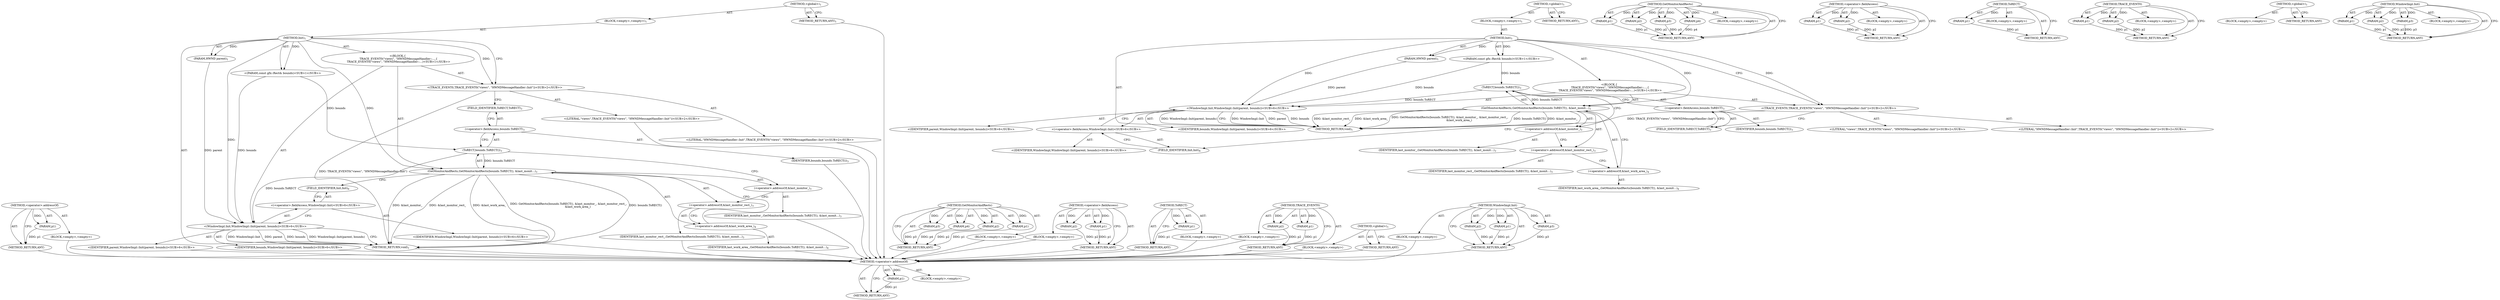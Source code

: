digraph "WindowImpl.Init" {
vulnerable_76 [label=<(METHOD,&lt;operator&gt;.addressOf)>];
vulnerable_77 [label=<(PARAM,p1)>];
vulnerable_78 [label=<(BLOCK,&lt;empty&gt;,&lt;empty&gt;)>];
vulnerable_79 [label=<(METHOD_RETURN,ANY)>];
vulnerable_6 [label=<(METHOD,&lt;global&gt;)<SUB>1</SUB>>];
vulnerable_7 [label=<(BLOCK,&lt;empty&gt;,&lt;empty&gt;)<SUB>1</SUB>>];
vulnerable_8 [label=<(METHOD,Init)<SUB>1</SUB>>];
vulnerable_9 [label=<(PARAM,HWND parent)<SUB>1</SUB>>];
vulnerable_10 [label="<(PARAM,const gfx::Rect&amp; bounds)<SUB>1</SUB>>"];
vulnerable_11 [label="<(BLOCK,{
  TRACE_EVENT0(&quot;views&quot;, &quot;HWNDMessageHandler::...,{
  TRACE_EVENT0(&quot;views&quot;, &quot;HWNDMessageHandler::...)<SUB>1</SUB>>"];
vulnerable_12 [label="<(TRACE_EVENT0,TRACE_EVENT0(&quot;views&quot;, &quot;HWNDMessageHandler::Init&quot;))<SUB>2</SUB>>"];
vulnerable_13 [label="<(LITERAL,&quot;views&quot;,TRACE_EVENT0(&quot;views&quot;, &quot;HWNDMessageHandler::Init&quot;))<SUB>2</SUB>>"];
vulnerable_14 [label="<(LITERAL,&quot;HWNDMessageHandler::Init&quot;,TRACE_EVENT0(&quot;views&quot;, &quot;HWNDMessageHandler::Init&quot;))<SUB>2</SUB>>"];
vulnerable_15 [label=<(GetMonitorAndRects,GetMonitorAndRects(bounds.ToRECT(), &amp;last_monit...)<SUB>3</SUB>>];
vulnerable_16 [label=<(ToRECT,bounds.ToRECT())<SUB>3</SUB>>];
vulnerable_17 [label=<(&lt;operator&gt;.fieldAccess,bounds.ToRECT)<SUB>3</SUB>>];
vulnerable_18 [label=<(IDENTIFIER,bounds,bounds.ToRECT())<SUB>3</SUB>>];
vulnerable_19 [label=<(FIELD_IDENTIFIER,ToRECT,ToRECT)<SUB>3</SUB>>];
vulnerable_20 [label=<(&lt;operator&gt;.addressOf,&amp;last_monitor_)<SUB>3</SUB>>];
vulnerable_21 [label=<(IDENTIFIER,last_monitor_,GetMonitorAndRects(bounds.ToRECT(), &amp;last_monit...)<SUB>3</SUB>>];
vulnerable_22 [label=<(&lt;operator&gt;.addressOf,&amp;last_monitor_rect_)<SUB>3</SUB>>];
vulnerable_23 [label=<(IDENTIFIER,last_monitor_rect_,GetMonitorAndRects(bounds.ToRECT(), &amp;last_monit...)<SUB>3</SUB>>];
vulnerable_24 [label=<(&lt;operator&gt;.addressOf,&amp;last_work_area_)<SUB>4</SUB>>];
vulnerable_25 [label=<(IDENTIFIER,last_work_area_,GetMonitorAndRects(bounds.ToRECT(), &amp;last_monit...)<SUB>4</SUB>>];
vulnerable_26 [label="<(WindowImpl.Init,WindowImpl::Init(parent, bounds))<SUB>6</SUB>>"];
vulnerable_27 [label="<(&lt;operator&gt;.fieldAccess,WindowImpl::Init)<SUB>6</SUB>>"];
vulnerable_28 [label="<(IDENTIFIER,WindowImpl,WindowImpl::Init(parent, bounds))<SUB>6</SUB>>"];
vulnerable_29 [label=<(FIELD_IDENTIFIER,Init,Init)<SUB>6</SUB>>];
vulnerable_30 [label="<(IDENTIFIER,parent,WindowImpl::Init(parent, bounds))<SUB>6</SUB>>"];
vulnerable_31 [label="<(IDENTIFIER,bounds,WindowImpl::Init(parent, bounds))<SUB>6</SUB>>"];
vulnerable_32 [label=<(METHOD_RETURN,void)<SUB>1</SUB>>];
vulnerable_34 [label=<(METHOD_RETURN,ANY)<SUB>1</SUB>>];
vulnerable_60 [label=<(METHOD,GetMonitorAndRects)>];
vulnerable_61 [label=<(PARAM,p1)>];
vulnerable_62 [label=<(PARAM,p2)>];
vulnerable_63 [label=<(PARAM,p3)>];
vulnerable_64 [label=<(PARAM,p4)>];
vulnerable_65 [label=<(BLOCK,&lt;empty&gt;,&lt;empty&gt;)>];
vulnerable_66 [label=<(METHOD_RETURN,ANY)>];
vulnerable_71 [label=<(METHOD,&lt;operator&gt;.fieldAccess)>];
vulnerable_72 [label=<(PARAM,p1)>];
vulnerable_73 [label=<(PARAM,p2)>];
vulnerable_74 [label=<(BLOCK,&lt;empty&gt;,&lt;empty&gt;)>];
vulnerable_75 [label=<(METHOD_RETURN,ANY)>];
vulnerable_67 [label=<(METHOD,ToRECT)>];
vulnerable_68 [label=<(PARAM,p1)>];
vulnerable_69 [label=<(BLOCK,&lt;empty&gt;,&lt;empty&gt;)>];
vulnerable_70 [label=<(METHOD_RETURN,ANY)>];
vulnerable_55 [label=<(METHOD,TRACE_EVENT0)>];
vulnerable_56 [label=<(PARAM,p1)>];
vulnerable_57 [label=<(PARAM,p2)>];
vulnerable_58 [label=<(BLOCK,&lt;empty&gt;,&lt;empty&gt;)>];
vulnerable_59 [label=<(METHOD_RETURN,ANY)>];
vulnerable_49 [label=<(METHOD,&lt;global&gt;)<SUB>1</SUB>>];
vulnerable_50 [label=<(BLOCK,&lt;empty&gt;,&lt;empty&gt;)>];
vulnerable_51 [label=<(METHOD_RETURN,ANY)>];
vulnerable_80 [label=<(METHOD,WindowImpl.Init)>];
vulnerable_81 [label=<(PARAM,p1)>];
vulnerable_82 [label=<(PARAM,p2)>];
vulnerable_83 [label=<(PARAM,p3)>];
vulnerable_84 [label=<(BLOCK,&lt;empty&gt;,&lt;empty&gt;)>];
vulnerable_85 [label=<(METHOD_RETURN,ANY)>];
fixed_76 [label=<(METHOD,&lt;operator&gt;.addressOf)>];
fixed_77 [label=<(PARAM,p1)>];
fixed_78 [label=<(BLOCK,&lt;empty&gt;,&lt;empty&gt;)>];
fixed_79 [label=<(METHOD_RETURN,ANY)>];
fixed_6 [label=<(METHOD,&lt;global&gt;)<SUB>1</SUB>>];
fixed_7 [label=<(BLOCK,&lt;empty&gt;,&lt;empty&gt;)<SUB>1</SUB>>];
fixed_8 [label=<(METHOD,Init)<SUB>1</SUB>>];
fixed_9 [label=<(PARAM,HWND parent)<SUB>1</SUB>>];
fixed_10 [label="<(PARAM,const gfx::Rect&amp; bounds)<SUB>1</SUB>>"];
fixed_11 [label="<(BLOCK,{
  TRACE_EVENT0(&quot;views&quot;, &quot;HWNDMessageHandler::...,{
  TRACE_EVENT0(&quot;views&quot;, &quot;HWNDMessageHandler::...)<SUB>1</SUB>>"];
fixed_12 [label="<(TRACE_EVENT0,TRACE_EVENT0(&quot;views&quot;, &quot;HWNDMessageHandler::Init&quot;))<SUB>2</SUB>>"];
fixed_13 [label="<(LITERAL,&quot;views&quot;,TRACE_EVENT0(&quot;views&quot;, &quot;HWNDMessageHandler::Init&quot;))<SUB>2</SUB>>"];
fixed_14 [label="<(LITERAL,&quot;HWNDMessageHandler::Init&quot;,TRACE_EVENT0(&quot;views&quot;, &quot;HWNDMessageHandler::Init&quot;))<SUB>2</SUB>>"];
fixed_15 [label=<(GetMonitorAndRects,GetMonitorAndRects(bounds.ToRECT(), &amp;last_monit...)<SUB>3</SUB>>];
fixed_16 [label=<(ToRECT,bounds.ToRECT())<SUB>3</SUB>>];
fixed_17 [label=<(&lt;operator&gt;.fieldAccess,bounds.ToRECT)<SUB>3</SUB>>];
fixed_18 [label=<(IDENTIFIER,bounds,bounds.ToRECT())<SUB>3</SUB>>];
fixed_19 [label=<(FIELD_IDENTIFIER,ToRECT,ToRECT)<SUB>3</SUB>>];
fixed_20 [label=<(&lt;operator&gt;.addressOf,&amp;last_monitor_)<SUB>3</SUB>>];
fixed_21 [label=<(IDENTIFIER,last_monitor_,GetMonitorAndRects(bounds.ToRECT(), &amp;last_monit...)<SUB>3</SUB>>];
fixed_22 [label=<(&lt;operator&gt;.addressOf,&amp;last_monitor_rect_)<SUB>3</SUB>>];
fixed_23 [label=<(IDENTIFIER,last_monitor_rect_,GetMonitorAndRects(bounds.ToRECT(), &amp;last_monit...)<SUB>3</SUB>>];
fixed_24 [label=<(&lt;operator&gt;.addressOf,&amp;last_work_area_)<SUB>4</SUB>>];
fixed_25 [label=<(IDENTIFIER,last_work_area_,GetMonitorAndRects(bounds.ToRECT(), &amp;last_monit...)<SUB>4</SUB>>];
fixed_26 [label="<(WindowImpl.Init,WindowImpl::Init(parent, bounds))<SUB>6</SUB>>"];
fixed_27 [label="<(&lt;operator&gt;.fieldAccess,WindowImpl::Init)<SUB>6</SUB>>"];
fixed_28 [label="<(IDENTIFIER,WindowImpl,WindowImpl::Init(parent, bounds))<SUB>6</SUB>>"];
fixed_29 [label=<(FIELD_IDENTIFIER,Init,Init)<SUB>6</SUB>>];
fixed_30 [label="<(IDENTIFIER,parent,WindowImpl::Init(parent, bounds))<SUB>6</SUB>>"];
fixed_31 [label="<(IDENTIFIER,bounds,WindowImpl::Init(parent, bounds))<SUB>6</SUB>>"];
fixed_32 [label=<(METHOD_RETURN,void)<SUB>1</SUB>>];
fixed_34 [label=<(METHOD_RETURN,ANY)<SUB>1</SUB>>];
fixed_60 [label=<(METHOD,GetMonitorAndRects)>];
fixed_61 [label=<(PARAM,p1)>];
fixed_62 [label=<(PARAM,p2)>];
fixed_63 [label=<(PARAM,p3)>];
fixed_64 [label=<(PARAM,p4)>];
fixed_65 [label=<(BLOCK,&lt;empty&gt;,&lt;empty&gt;)>];
fixed_66 [label=<(METHOD_RETURN,ANY)>];
fixed_71 [label=<(METHOD,&lt;operator&gt;.fieldAccess)>];
fixed_72 [label=<(PARAM,p1)>];
fixed_73 [label=<(PARAM,p2)>];
fixed_74 [label=<(BLOCK,&lt;empty&gt;,&lt;empty&gt;)>];
fixed_75 [label=<(METHOD_RETURN,ANY)>];
fixed_67 [label=<(METHOD,ToRECT)>];
fixed_68 [label=<(PARAM,p1)>];
fixed_69 [label=<(BLOCK,&lt;empty&gt;,&lt;empty&gt;)>];
fixed_70 [label=<(METHOD_RETURN,ANY)>];
fixed_55 [label=<(METHOD,TRACE_EVENT0)>];
fixed_56 [label=<(PARAM,p1)>];
fixed_57 [label=<(PARAM,p2)>];
fixed_58 [label=<(BLOCK,&lt;empty&gt;,&lt;empty&gt;)>];
fixed_59 [label=<(METHOD_RETURN,ANY)>];
fixed_49 [label=<(METHOD,&lt;global&gt;)<SUB>1</SUB>>];
fixed_50 [label=<(BLOCK,&lt;empty&gt;,&lt;empty&gt;)>];
fixed_51 [label=<(METHOD_RETURN,ANY)>];
fixed_80 [label=<(METHOD,WindowImpl.Init)>];
fixed_81 [label=<(PARAM,p1)>];
fixed_82 [label=<(PARAM,p2)>];
fixed_83 [label=<(PARAM,p3)>];
fixed_84 [label=<(BLOCK,&lt;empty&gt;,&lt;empty&gt;)>];
fixed_85 [label=<(METHOD_RETURN,ANY)>];
vulnerable_76 -> vulnerable_77  [key=0, label="AST: "];
vulnerable_76 -> vulnerable_77  [key=1, label="DDG: "];
vulnerable_76 -> vulnerable_78  [key=0, label="AST: "];
vulnerable_76 -> vulnerable_79  [key=0, label="AST: "];
vulnerable_76 -> vulnerable_79  [key=1, label="CFG: "];
vulnerable_77 -> vulnerable_79  [key=0, label="DDG: p1"];
vulnerable_6 -> vulnerable_7  [key=0, label="AST: "];
vulnerable_6 -> vulnerable_34  [key=0, label="AST: "];
vulnerable_6 -> vulnerable_34  [key=1, label="CFG: "];
vulnerable_7 -> vulnerable_8  [key=0, label="AST: "];
vulnerable_8 -> vulnerable_9  [key=0, label="AST: "];
vulnerable_8 -> vulnerable_9  [key=1, label="DDG: "];
vulnerable_8 -> vulnerable_10  [key=0, label="AST: "];
vulnerable_8 -> vulnerable_10  [key=1, label="DDG: "];
vulnerable_8 -> vulnerable_11  [key=0, label="AST: "];
vulnerable_8 -> vulnerable_32  [key=0, label="AST: "];
vulnerable_8 -> vulnerable_12  [key=0, label="CFG: "];
vulnerable_8 -> vulnerable_12  [key=1, label="DDG: "];
vulnerable_8 -> vulnerable_15  [key=0, label="DDG: "];
vulnerable_8 -> vulnerable_26  [key=0, label="DDG: "];
vulnerable_9 -> vulnerable_26  [key=0, label="DDG: parent"];
vulnerable_10 -> vulnerable_26  [key=0, label="DDG: bounds"];
vulnerable_10 -> vulnerable_16  [key=0, label="DDG: bounds"];
vulnerable_11 -> vulnerable_12  [key=0, label="AST: "];
vulnerable_11 -> vulnerable_15  [key=0, label="AST: "];
vulnerable_11 -> vulnerable_26  [key=0, label="AST: "];
vulnerable_12 -> vulnerable_13  [key=0, label="AST: "];
vulnerable_12 -> vulnerable_14  [key=0, label="AST: "];
vulnerable_12 -> vulnerable_19  [key=0, label="CFG: "];
vulnerable_12 -> vulnerable_32  [key=0, label="DDG: TRACE_EVENT0(&quot;views&quot;, &quot;HWNDMessageHandler::Init&quot;)"];
vulnerable_15 -> vulnerable_16  [key=0, label="AST: "];
vulnerable_15 -> vulnerable_20  [key=0, label="AST: "];
vulnerable_15 -> vulnerable_22  [key=0, label="AST: "];
vulnerable_15 -> vulnerable_24  [key=0, label="AST: "];
vulnerable_15 -> vulnerable_29  [key=0, label="CFG: "];
vulnerable_15 -> vulnerable_32  [key=0, label="DDG: bounds.ToRECT()"];
vulnerable_15 -> vulnerable_32  [key=1, label="DDG: &amp;last_monitor_"];
vulnerable_15 -> vulnerable_32  [key=2, label="DDG: &amp;last_monitor_rect_"];
vulnerable_15 -> vulnerable_32  [key=3, label="DDG: &amp;last_work_area_"];
vulnerable_15 -> vulnerable_32  [key=4, label="DDG: GetMonitorAndRects(bounds.ToRECT(), &amp;last_monitor_, &amp;last_monitor_rect_,
                     &amp;last_work_area_)"];
vulnerable_16 -> vulnerable_17  [key=0, label="AST: "];
vulnerable_16 -> vulnerable_20  [key=0, label="CFG: "];
vulnerable_16 -> vulnerable_15  [key=0, label="DDG: bounds.ToRECT"];
vulnerable_16 -> vulnerable_26  [key=0, label="DDG: bounds.ToRECT"];
vulnerable_17 -> vulnerable_18  [key=0, label="AST: "];
vulnerable_17 -> vulnerable_19  [key=0, label="AST: "];
vulnerable_17 -> vulnerable_16  [key=0, label="CFG: "];
vulnerable_19 -> vulnerable_17  [key=0, label="CFG: "];
vulnerable_20 -> vulnerable_21  [key=0, label="AST: "];
vulnerable_20 -> vulnerable_22  [key=0, label="CFG: "];
vulnerable_22 -> vulnerable_23  [key=0, label="AST: "];
vulnerable_22 -> vulnerable_24  [key=0, label="CFG: "];
vulnerable_24 -> vulnerable_25  [key=0, label="AST: "];
vulnerable_24 -> vulnerable_15  [key=0, label="CFG: "];
vulnerable_26 -> vulnerable_27  [key=0, label="AST: "];
vulnerable_26 -> vulnerable_30  [key=0, label="AST: "];
vulnerable_26 -> vulnerable_31  [key=0, label="AST: "];
vulnerable_26 -> vulnerable_32  [key=0, label="CFG: "];
vulnerable_26 -> vulnerable_32  [key=1, label="DDG: WindowImpl::Init"];
vulnerable_26 -> vulnerable_32  [key=2, label="DDG: parent"];
vulnerable_26 -> vulnerable_32  [key=3, label="DDG: bounds"];
vulnerable_26 -> vulnerable_32  [key=4, label="DDG: WindowImpl::Init(parent, bounds)"];
vulnerable_27 -> vulnerable_28  [key=0, label="AST: "];
vulnerable_27 -> vulnerable_29  [key=0, label="AST: "];
vulnerable_27 -> vulnerable_26  [key=0, label="CFG: "];
vulnerable_29 -> vulnerable_27  [key=0, label="CFG: "];
vulnerable_60 -> vulnerable_61  [key=0, label="AST: "];
vulnerable_60 -> vulnerable_61  [key=1, label="DDG: "];
vulnerable_60 -> vulnerable_65  [key=0, label="AST: "];
vulnerable_60 -> vulnerable_62  [key=0, label="AST: "];
vulnerable_60 -> vulnerable_62  [key=1, label="DDG: "];
vulnerable_60 -> vulnerable_66  [key=0, label="AST: "];
vulnerable_60 -> vulnerable_66  [key=1, label="CFG: "];
vulnerable_60 -> vulnerable_63  [key=0, label="AST: "];
vulnerable_60 -> vulnerable_63  [key=1, label="DDG: "];
vulnerable_60 -> vulnerable_64  [key=0, label="AST: "];
vulnerable_60 -> vulnerable_64  [key=1, label="DDG: "];
vulnerable_61 -> vulnerable_66  [key=0, label="DDG: p1"];
vulnerable_62 -> vulnerable_66  [key=0, label="DDG: p2"];
vulnerable_63 -> vulnerable_66  [key=0, label="DDG: p3"];
vulnerable_64 -> vulnerable_66  [key=0, label="DDG: p4"];
vulnerable_71 -> vulnerable_72  [key=0, label="AST: "];
vulnerable_71 -> vulnerable_72  [key=1, label="DDG: "];
vulnerable_71 -> vulnerable_74  [key=0, label="AST: "];
vulnerable_71 -> vulnerable_73  [key=0, label="AST: "];
vulnerable_71 -> vulnerable_73  [key=1, label="DDG: "];
vulnerable_71 -> vulnerable_75  [key=0, label="AST: "];
vulnerable_71 -> vulnerable_75  [key=1, label="CFG: "];
vulnerable_72 -> vulnerable_75  [key=0, label="DDG: p1"];
vulnerable_73 -> vulnerable_75  [key=0, label="DDG: p2"];
vulnerable_67 -> vulnerable_68  [key=0, label="AST: "];
vulnerable_67 -> vulnerable_68  [key=1, label="DDG: "];
vulnerable_67 -> vulnerable_69  [key=0, label="AST: "];
vulnerable_67 -> vulnerable_70  [key=0, label="AST: "];
vulnerable_67 -> vulnerable_70  [key=1, label="CFG: "];
vulnerable_68 -> vulnerable_70  [key=0, label="DDG: p1"];
vulnerable_55 -> vulnerable_56  [key=0, label="AST: "];
vulnerable_55 -> vulnerable_56  [key=1, label="DDG: "];
vulnerable_55 -> vulnerable_58  [key=0, label="AST: "];
vulnerable_55 -> vulnerable_57  [key=0, label="AST: "];
vulnerable_55 -> vulnerable_57  [key=1, label="DDG: "];
vulnerable_55 -> vulnerable_59  [key=0, label="AST: "];
vulnerable_55 -> vulnerable_59  [key=1, label="CFG: "];
vulnerable_56 -> vulnerable_59  [key=0, label="DDG: p1"];
vulnerable_57 -> vulnerable_59  [key=0, label="DDG: p2"];
vulnerable_49 -> vulnerable_50  [key=0, label="AST: "];
vulnerable_49 -> vulnerable_51  [key=0, label="AST: "];
vulnerable_49 -> vulnerable_51  [key=1, label="CFG: "];
vulnerable_80 -> vulnerable_81  [key=0, label="AST: "];
vulnerable_80 -> vulnerable_81  [key=1, label="DDG: "];
vulnerable_80 -> vulnerable_84  [key=0, label="AST: "];
vulnerable_80 -> vulnerable_82  [key=0, label="AST: "];
vulnerable_80 -> vulnerable_82  [key=1, label="DDG: "];
vulnerable_80 -> vulnerable_85  [key=0, label="AST: "];
vulnerable_80 -> vulnerable_85  [key=1, label="CFG: "];
vulnerable_80 -> vulnerable_83  [key=0, label="AST: "];
vulnerable_80 -> vulnerable_83  [key=1, label="DDG: "];
vulnerable_81 -> vulnerable_85  [key=0, label="DDG: p1"];
vulnerable_82 -> vulnerable_85  [key=0, label="DDG: p2"];
vulnerable_83 -> vulnerable_85  [key=0, label="DDG: p3"];
fixed_76 -> fixed_77  [key=0, label="AST: "];
fixed_76 -> fixed_77  [key=1, label="DDG: "];
fixed_76 -> fixed_78  [key=0, label="AST: "];
fixed_76 -> fixed_79  [key=0, label="AST: "];
fixed_76 -> fixed_79  [key=1, label="CFG: "];
fixed_77 -> fixed_79  [key=0, label="DDG: p1"];
fixed_78 -> vulnerable_76  [key=0];
fixed_79 -> vulnerable_76  [key=0];
fixed_6 -> fixed_7  [key=0, label="AST: "];
fixed_6 -> fixed_34  [key=0, label="AST: "];
fixed_6 -> fixed_34  [key=1, label="CFG: "];
fixed_7 -> fixed_8  [key=0, label="AST: "];
fixed_8 -> fixed_9  [key=0, label="AST: "];
fixed_8 -> fixed_9  [key=1, label="DDG: "];
fixed_8 -> fixed_10  [key=0, label="AST: "];
fixed_8 -> fixed_10  [key=1, label="DDG: "];
fixed_8 -> fixed_11  [key=0, label="AST: "];
fixed_8 -> fixed_32  [key=0, label="AST: "];
fixed_8 -> fixed_12  [key=0, label="CFG: "];
fixed_8 -> fixed_12  [key=1, label="DDG: "];
fixed_8 -> fixed_15  [key=0, label="DDG: "];
fixed_8 -> fixed_26  [key=0, label="DDG: "];
fixed_9 -> fixed_26  [key=0, label="DDG: parent"];
fixed_10 -> fixed_26  [key=0, label="DDG: bounds"];
fixed_10 -> fixed_16  [key=0, label="DDG: bounds"];
fixed_11 -> fixed_12  [key=0, label="AST: "];
fixed_11 -> fixed_15  [key=0, label="AST: "];
fixed_11 -> fixed_26  [key=0, label="AST: "];
fixed_12 -> fixed_13  [key=0, label="AST: "];
fixed_12 -> fixed_14  [key=0, label="AST: "];
fixed_12 -> fixed_19  [key=0, label="CFG: "];
fixed_12 -> fixed_32  [key=0, label="DDG: TRACE_EVENT0(&quot;views&quot;, &quot;HWNDMessageHandler::Init&quot;)"];
fixed_13 -> vulnerable_76  [key=0];
fixed_14 -> vulnerable_76  [key=0];
fixed_15 -> fixed_16  [key=0, label="AST: "];
fixed_15 -> fixed_20  [key=0, label="AST: "];
fixed_15 -> fixed_22  [key=0, label="AST: "];
fixed_15 -> fixed_24  [key=0, label="AST: "];
fixed_15 -> fixed_29  [key=0, label="CFG: "];
fixed_15 -> fixed_32  [key=0, label="DDG: bounds.ToRECT()"];
fixed_15 -> fixed_32  [key=1, label="DDG: &amp;last_monitor_"];
fixed_15 -> fixed_32  [key=2, label="DDG: &amp;last_monitor_rect_"];
fixed_15 -> fixed_32  [key=3, label="DDG: &amp;last_work_area_"];
fixed_15 -> fixed_32  [key=4, label="DDG: GetMonitorAndRects(bounds.ToRECT(), &amp;last_monitor_, &amp;last_monitor_rect_,
                     &amp;last_work_area_)"];
fixed_16 -> fixed_17  [key=0, label="AST: "];
fixed_16 -> fixed_20  [key=0, label="CFG: "];
fixed_16 -> fixed_15  [key=0, label="DDG: bounds.ToRECT"];
fixed_16 -> fixed_26  [key=0, label="DDG: bounds.ToRECT"];
fixed_17 -> fixed_18  [key=0, label="AST: "];
fixed_17 -> fixed_19  [key=0, label="AST: "];
fixed_17 -> fixed_16  [key=0, label="CFG: "];
fixed_18 -> vulnerable_76  [key=0];
fixed_19 -> fixed_17  [key=0, label="CFG: "];
fixed_20 -> fixed_21  [key=0, label="AST: "];
fixed_20 -> fixed_22  [key=0, label="CFG: "];
fixed_21 -> vulnerable_76  [key=0];
fixed_22 -> fixed_23  [key=0, label="AST: "];
fixed_22 -> fixed_24  [key=0, label="CFG: "];
fixed_23 -> vulnerable_76  [key=0];
fixed_24 -> fixed_25  [key=0, label="AST: "];
fixed_24 -> fixed_15  [key=0, label="CFG: "];
fixed_25 -> vulnerable_76  [key=0];
fixed_26 -> fixed_27  [key=0, label="AST: "];
fixed_26 -> fixed_30  [key=0, label="AST: "];
fixed_26 -> fixed_31  [key=0, label="AST: "];
fixed_26 -> fixed_32  [key=0, label="CFG: "];
fixed_26 -> fixed_32  [key=1, label="DDG: WindowImpl::Init"];
fixed_26 -> fixed_32  [key=2, label="DDG: parent"];
fixed_26 -> fixed_32  [key=3, label="DDG: bounds"];
fixed_26 -> fixed_32  [key=4, label="DDG: WindowImpl::Init(parent, bounds)"];
fixed_27 -> fixed_28  [key=0, label="AST: "];
fixed_27 -> fixed_29  [key=0, label="AST: "];
fixed_27 -> fixed_26  [key=0, label="CFG: "];
fixed_28 -> vulnerable_76  [key=0];
fixed_29 -> fixed_27  [key=0, label="CFG: "];
fixed_30 -> vulnerable_76  [key=0];
fixed_31 -> vulnerable_76  [key=0];
fixed_32 -> vulnerable_76  [key=0];
fixed_34 -> vulnerable_76  [key=0];
fixed_60 -> fixed_61  [key=0, label="AST: "];
fixed_60 -> fixed_61  [key=1, label="DDG: "];
fixed_60 -> fixed_65  [key=0, label="AST: "];
fixed_60 -> fixed_62  [key=0, label="AST: "];
fixed_60 -> fixed_62  [key=1, label="DDG: "];
fixed_60 -> fixed_66  [key=0, label="AST: "];
fixed_60 -> fixed_66  [key=1, label="CFG: "];
fixed_60 -> fixed_63  [key=0, label="AST: "];
fixed_60 -> fixed_63  [key=1, label="DDG: "];
fixed_60 -> fixed_64  [key=0, label="AST: "];
fixed_60 -> fixed_64  [key=1, label="DDG: "];
fixed_61 -> fixed_66  [key=0, label="DDG: p1"];
fixed_62 -> fixed_66  [key=0, label="DDG: p2"];
fixed_63 -> fixed_66  [key=0, label="DDG: p3"];
fixed_64 -> fixed_66  [key=0, label="DDG: p4"];
fixed_65 -> vulnerable_76  [key=0];
fixed_66 -> vulnerable_76  [key=0];
fixed_71 -> fixed_72  [key=0, label="AST: "];
fixed_71 -> fixed_72  [key=1, label="DDG: "];
fixed_71 -> fixed_74  [key=0, label="AST: "];
fixed_71 -> fixed_73  [key=0, label="AST: "];
fixed_71 -> fixed_73  [key=1, label="DDG: "];
fixed_71 -> fixed_75  [key=0, label="AST: "];
fixed_71 -> fixed_75  [key=1, label="CFG: "];
fixed_72 -> fixed_75  [key=0, label="DDG: p1"];
fixed_73 -> fixed_75  [key=0, label="DDG: p2"];
fixed_74 -> vulnerable_76  [key=0];
fixed_75 -> vulnerable_76  [key=0];
fixed_67 -> fixed_68  [key=0, label="AST: "];
fixed_67 -> fixed_68  [key=1, label="DDG: "];
fixed_67 -> fixed_69  [key=0, label="AST: "];
fixed_67 -> fixed_70  [key=0, label="AST: "];
fixed_67 -> fixed_70  [key=1, label="CFG: "];
fixed_68 -> fixed_70  [key=0, label="DDG: p1"];
fixed_69 -> vulnerable_76  [key=0];
fixed_70 -> vulnerable_76  [key=0];
fixed_55 -> fixed_56  [key=0, label="AST: "];
fixed_55 -> fixed_56  [key=1, label="DDG: "];
fixed_55 -> fixed_58  [key=0, label="AST: "];
fixed_55 -> fixed_57  [key=0, label="AST: "];
fixed_55 -> fixed_57  [key=1, label="DDG: "];
fixed_55 -> fixed_59  [key=0, label="AST: "];
fixed_55 -> fixed_59  [key=1, label="CFG: "];
fixed_56 -> fixed_59  [key=0, label="DDG: p1"];
fixed_57 -> fixed_59  [key=0, label="DDG: p2"];
fixed_58 -> vulnerable_76  [key=0];
fixed_59 -> vulnerable_76  [key=0];
fixed_49 -> fixed_50  [key=0, label="AST: "];
fixed_49 -> fixed_51  [key=0, label="AST: "];
fixed_49 -> fixed_51  [key=1, label="CFG: "];
fixed_50 -> vulnerable_76  [key=0];
fixed_51 -> vulnerable_76  [key=0];
fixed_80 -> fixed_81  [key=0, label="AST: "];
fixed_80 -> fixed_81  [key=1, label="DDG: "];
fixed_80 -> fixed_84  [key=0, label="AST: "];
fixed_80 -> fixed_82  [key=0, label="AST: "];
fixed_80 -> fixed_82  [key=1, label="DDG: "];
fixed_80 -> fixed_85  [key=0, label="AST: "];
fixed_80 -> fixed_85  [key=1, label="CFG: "];
fixed_80 -> fixed_83  [key=0, label="AST: "];
fixed_80 -> fixed_83  [key=1, label="DDG: "];
fixed_81 -> fixed_85  [key=0, label="DDG: p1"];
fixed_82 -> fixed_85  [key=0, label="DDG: p2"];
fixed_83 -> fixed_85  [key=0, label="DDG: p3"];
fixed_84 -> vulnerable_76  [key=0];
fixed_85 -> vulnerable_76  [key=0];
}
